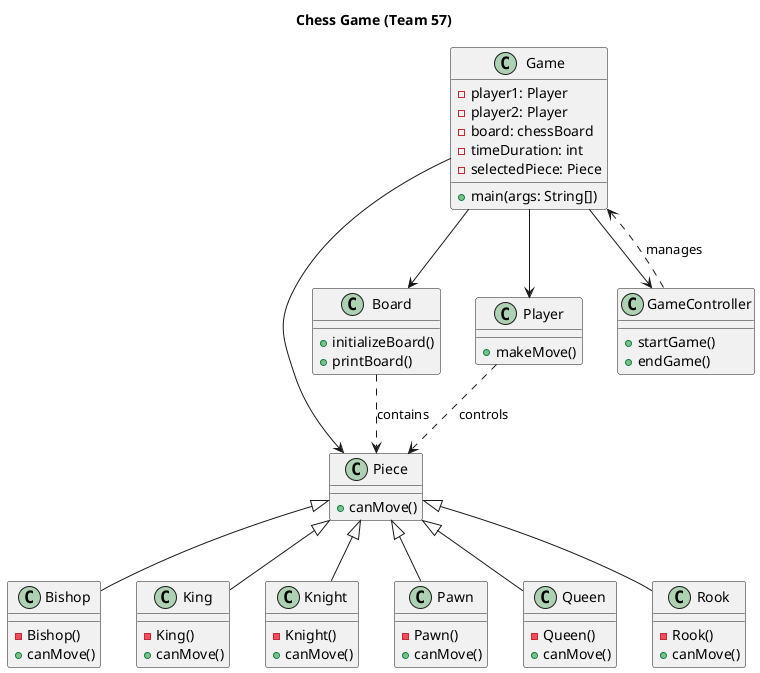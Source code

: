@startuml
!define AGGREGATION "GroupByClass"

title Chess Game (Team 57)

class Game {
    - player1: Player
    - player2: Player
    - board: chessBoard
    - timeDuration: int
    - selectedPiece: Piece
    +main(args: String[])

}

class Piece {
    +canMove()
}

class Bishop {
    -Bishop()
    +canMove()
}

class King {
    -King()
    +canMove()
}

class Knight {
    -Knight()
    +canMove()
}

class Pawn {
    -Pawn()
    +canMove()
}

class Queen {
    -Queen()
    +canMove()
}

class Rook {
    -Rook()
    +canMove()
}

class Board {
    +initializeBoard()
    +printBoard()
}

class Player {
    +makeMove()
}

class GameController {
    +startGame()
    +endGame()
}

Game --> Piece
Piece <|-- Bishop
Piece <|-- King
Piece <|-- Knight
Piece <|-- Pawn
Piece <|-- Queen
Piece <|-- Rook

Game --> Board
Board ..> Piece : contains

Game --> Player
Player ..> Piece : controls

Game --> GameController
GameController ..> Game : manages

@enduml
